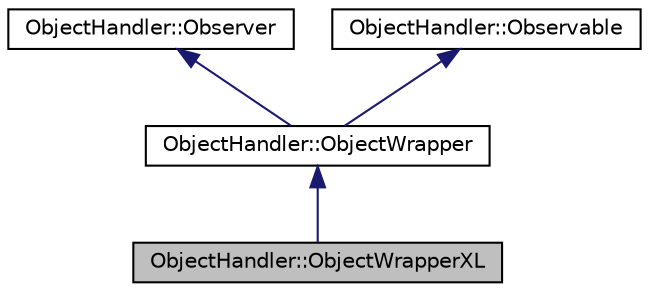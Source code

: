 digraph "ObjectHandler::ObjectWrapperXL"
{
  edge [fontname="Helvetica",fontsize="10",labelfontname="Helvetica",labelfontsize="10"];
  node [fontname="Helvetica",fontsize="10",shape=record];
  Node4 [label="ObjectHandler::ObjectWrapperXL",height=0.2,width=0.4,color="black", fillcolor="grey75", style="filled", fontcolor="black"];
  Node5 -> Node4 [dir="back",color="midnightblue",fontsize="10",style="solid",fontname="Helvetica"];
  Node5 [label="ObjectHandler::ObjectWrapper",height=0.2,width=0.4,color="black", fillcolor="white", style="filled",URL="$class_object_handler_1_1_object_wrapper.html",tooltip="Container to ensure that Object references are updated. "];
  Node6 -> Node5 [dir="back",color="midnightblue",fontsize="10",style="solid",fontname="Helvetica"];
  Node6 [label="ObjectHandler::Observer",height=0.2,width=0.4,color="black", fillcolor="white", style="filled",URL="$class_object_handler_1_1_observer.html",tooltip="Object that gets notified when a given observable changes. "];
  Node7 -> Node5 [dir="back",color="midnightblue",fontsize="10",style="solid",fontname="Helvetica"];
  Node7 [label="ObjectHandler::Observable",height=0.2,width=0.4,color="black", fillcolor="white", style="filled",URL="$class_object_handler_1_1_observable.html",tooltip="Object that notifies its changes to a set of observers. "];
}
